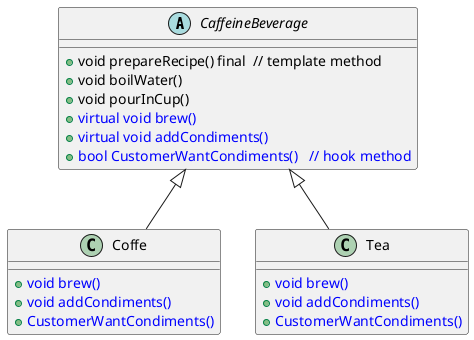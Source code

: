 @startuml Template Method Pattern
abstract class CaffeineBeverage{
    + void prepareRecipe() final  // template method
    + void boilWater()
    + void pourInCup()
    + <color:blue>virtual void brew()   
    + <color:blue>virtual void addCondiments()  
    + <color:blue>bool CustomerWantCondiments()   // hook method
}
' brew: brew sth, to make a hot drink of tea or coffee

class Coffe extends CaffeineBeverage{
    + <color:blue>void brew() 
    + <color:blue>void addCondiments()  
    + <color:blue>CustomerWantCondiments() 
}

class Tea extends CaffeineBeverage{
    + <color:blue>void brew() 
    + <color:blue>void addCondiments() 
    + <color:blue>CustomerWantCondiments() 
}

@enduml